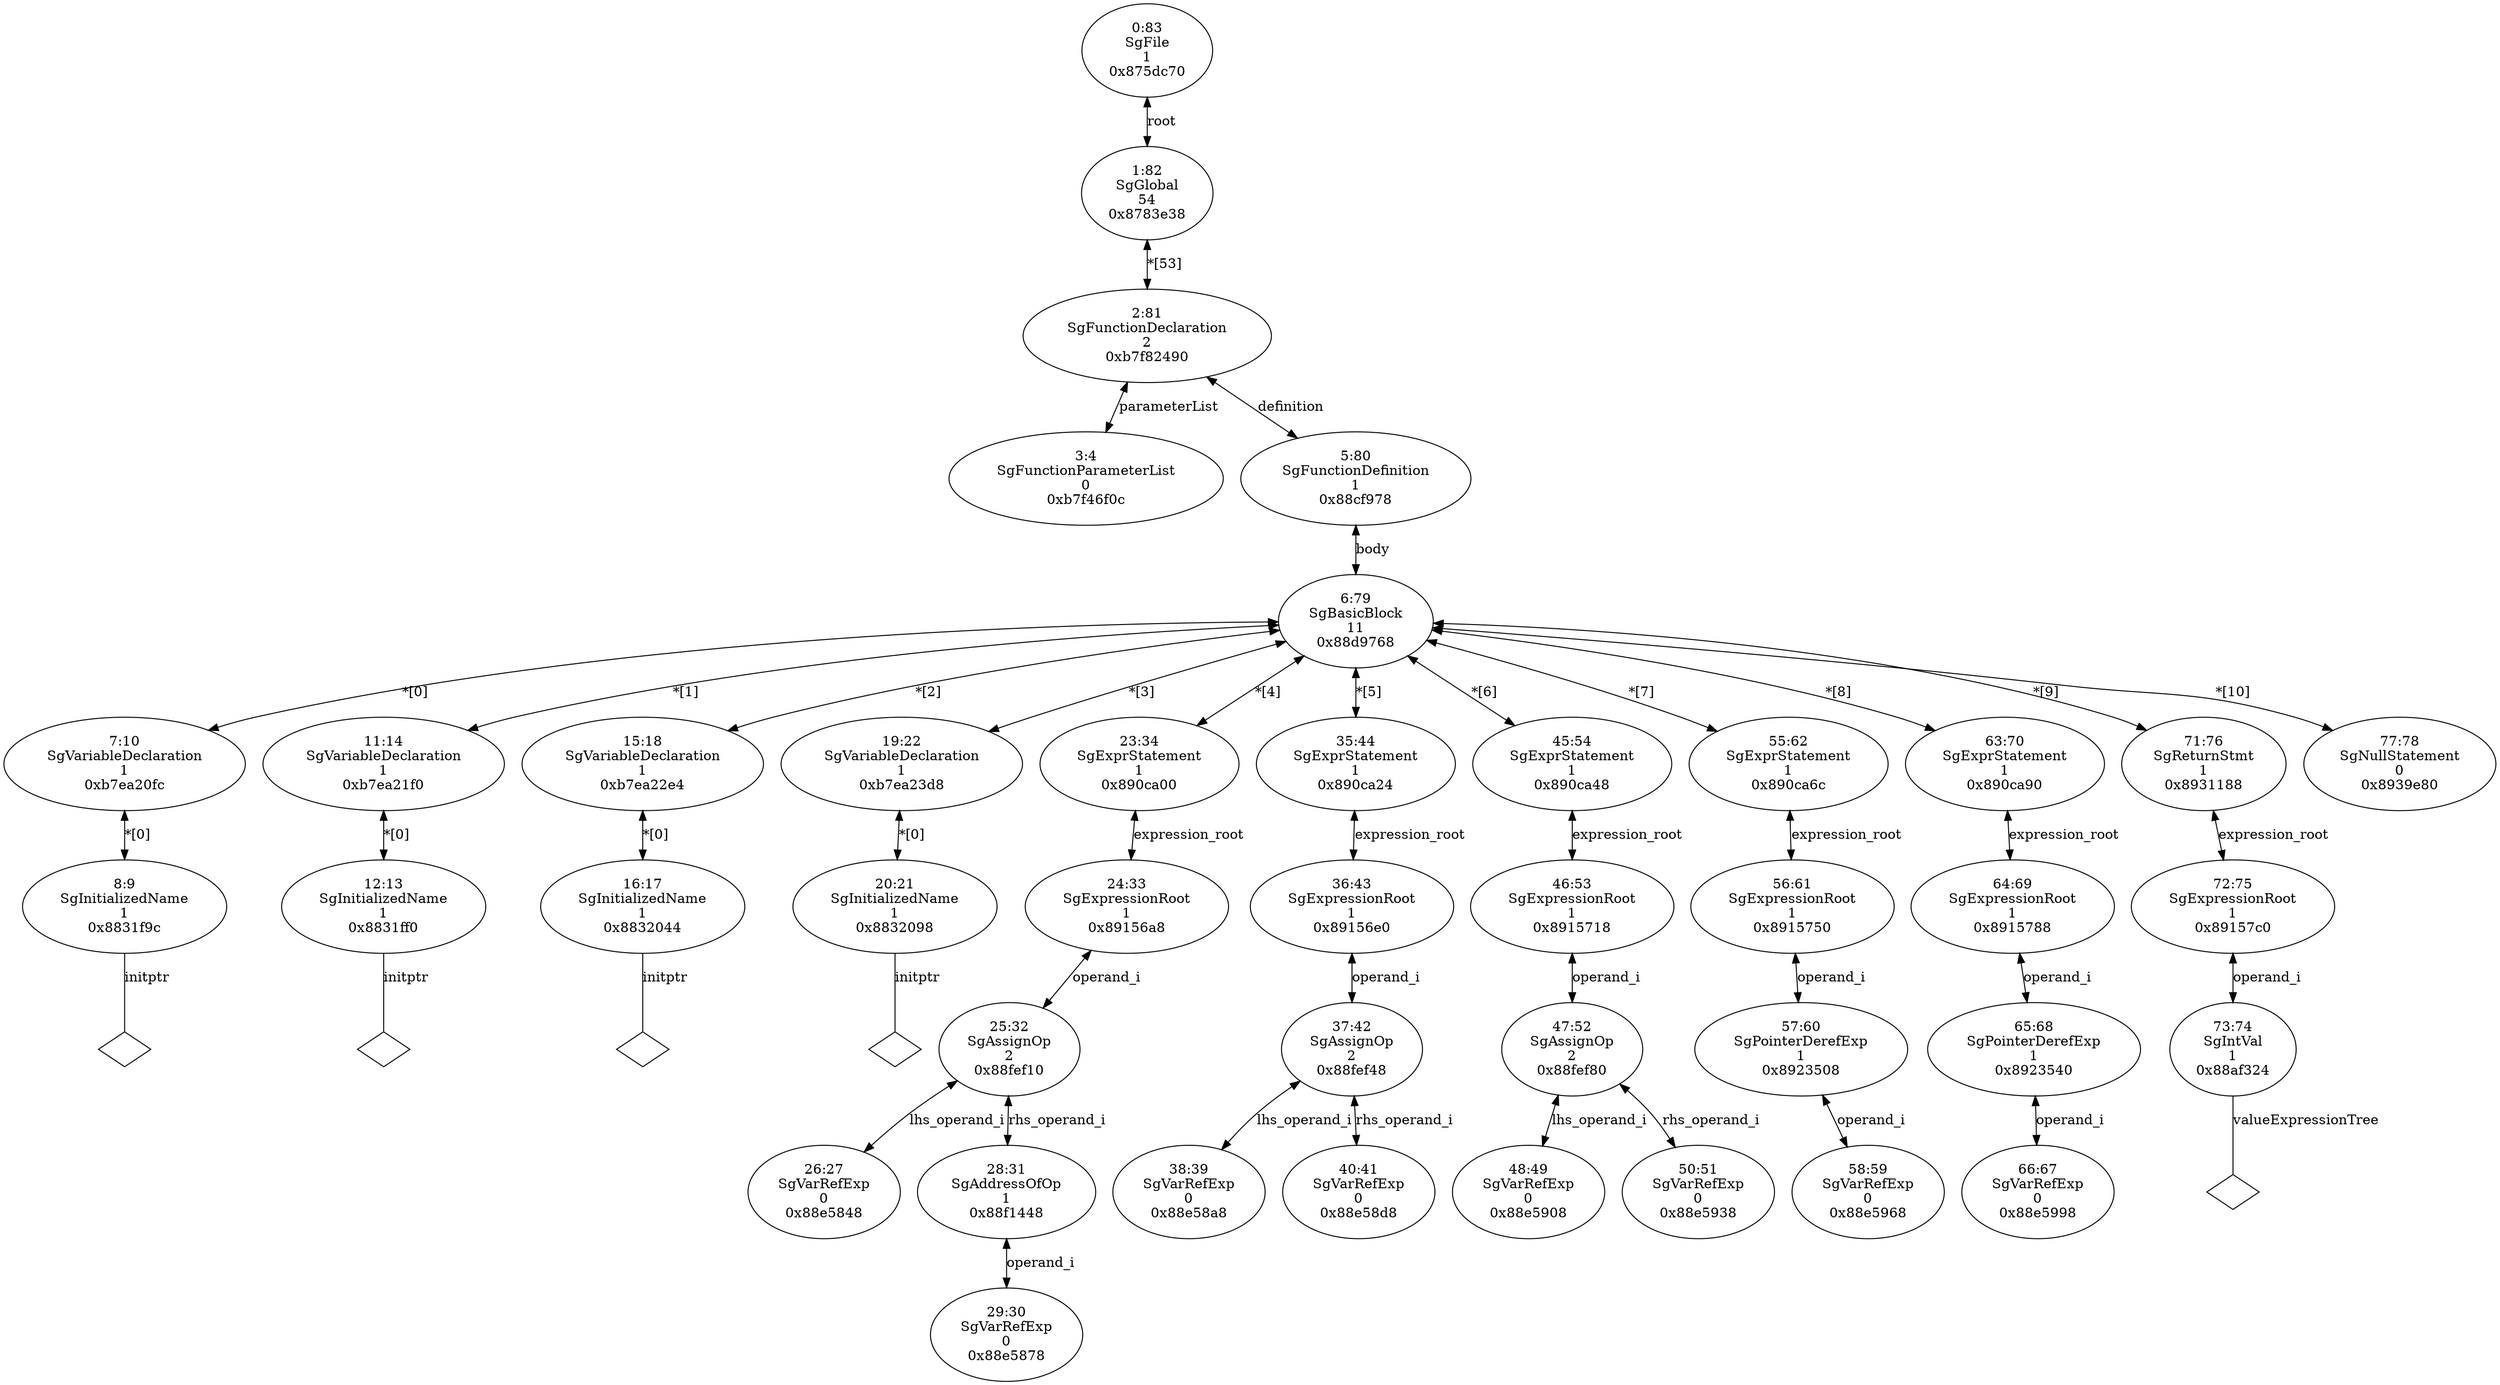 digraph "G./alias2.c.dot" {
"0xb7f46f0c"[label="3:4\nSgFunctionParameterList\n0\n0xb7f46f0c\n" ];
"0x8831f9c"[label="8:9\nSgInitializedName\n1\n0x8831f9c\n" ];
"0x8831f9c" -> "0x8831f9c__initptr__null"[label="initptr" dir=none ];
"0x8831f9c__initptr__null"[label="" shape=diamond ];
"0xb7ea20fc"[label="7:10\nSgVariableDeclaration\n1\n0xb7ea20fc\n" ];
"0xb7ea20fc" -> "0x8831f9c"[label="*[0]" dir=both ];
"0x8831ff0"[label="12:13\nSgInitializedName\n1\n0x8831ff0\n" ];
"0x8831ff0" -> "0x8831ff0__initptr__null"[label="initptr" dir=none ];
"0x8831ff0__initptr__null"[label="" shape=diamond ];
"0xb7ea21f0"[label="11:14\nSgVariableDeclaration\n1\n0xb7ea21f0\n" ];
"0xb7ea21f0" -> "0x8831ff0"[label="*[0]" dir=both ];
"0x8832044"[label="16:17\nSgInitializedName\n1\n0x8832044\n" ];
"0x8832044" -> "0x8832044__initptr__null"[label="initptr" dir=none ];
"0x8832044__initptr__null"[label="" shape=diamond ];
"0xb7ea22e4"[label="15:18\nSgVariableDeclaration\n1\n0xb7ea22e4\n" ];
"0xb7ea22e4" -> "0x8832044"[label="*[0]" dir=both ];
"0x8832098"[label="20:21\nSgInitializedName\n1\n0x8832098\n" ];
"0x8832098" -> "0x8832098__initptr__null"[label="initptr" dir=none ];
"0x8832098__initptr__null"[label="" shape=diamond ];
"0xb7ea23d8"[label="19:22\nSgVariableDeclaration\n1\n0xb7ea23d8\n" ];
"0xb7ea23d8" -> "0x8832098"[label="*[0]" dir=both ];
"0x88e5848"[label="26:27\nSgVarRefExp\n0\n0x88e5848\n" ];
"0x88e5878"[label="29:30\nSgVarRefExp\n0\n0x88e5878\n" ];
"0x88f1448"[label="28:31\nSgAddressOfOp\n1\n0x88f1448\n" ];
"0x88f1448" -> "0x88e5878"[label="operand_i" dir=both ];
"0x88fef10"[label="25:32\nSgAssignOp\n2\n0x88fef10\n" ];
"0x88fef10" -> "0x88e5848"[label="lhs_operand_i" dir=both ];
"0x88fef10" -> "0x88f1448"[label="rhs_operand_i" dir=both ];
"0x89156a8"[label="24:33\nSgExpressionRoot\n1\n0x89156a8\n" ];
"0x89156a8" -> "0x88fef10"[label="operand_i" dir=both ];
"0x890ca00"[label="23:34\nSgExprStatement\n1\n0x890ca00\n" ];
"0x890ca00" -> "0x89156a8"[label="expression_root" dir=both ];
"0x88e58a8"[label="38:39\nSgVarRefExp\n0\n0x88e58a8\n" ];
"0x88e58d8"[label="40:41\nSgVarRefExp\n0\n0x88e58d8\n" ];
"0x88fef48"[label="37:42\nSgAssignOp\n2\n0x88fef48\n" ];
"0x88fef48" -> "0x88e58a8"[label="lhs_operand_i" dir=both ];
"0x88fef48" -> "0x88e58d8"[label="rhs_operand_i" dir=both ];
"0x89156e0"[label="36:43\nSgExpressionRoot\n1\n0x89156e0\n" ];
"0x89156e0" -> "0x88fef48"[label="operand_i" dir=both ];
"0x890ca24"[label="35:44\nSgExprStatement\n1\n0x890ca24\n" ];
"0x890ca24" -> "0x89156e0"[label="expression_root" dir=both ];
"0x88e5908"[label="48:49\nSgVarRefExp\n0\n0x88e5908\n" ];
"0x88e5938"[label="50:51\nSgVarRefExp\n0\n0x88e5938\n" ];
"0x88fef80"[label="47:52\nSgAssignOp\n2\n0x88fef80\n" ];
"0x88fef80" -> "0x88e5908"[label="lhs_operand_i" dir=both ];
"0x88fef80" -> "0x88e5938"[label="rhs_operand_i" dir=both ];
"0x8915718"[label="46:53\nSgExpressionRoot\n1\n0x8915718\n" ];
"0x8915718" -> "0x88fef80"[label="operand_i" dir=both ];
"0x890ca48"[label="45:54\nSgExprStatement\n1\n0x890ca48\n" ];
"0x890ca48" -> "0x8915718"[label="expression_root" dir=both ];
"0x88e5968"[label="58:59\nSgVarRefExp\n0\n0x88e5968\n" ];
"0x8923508"[label="57:60\nSgPointerDerefExp\n1\n0x8923508\n" ];
"0x8923508" -> "0x88e5968"[label="operand_i" dir=both ];
"0x8915750"[label="56:61\nSgExpressionRoot\n1\n0x8915750\n" ];
"0x8915750" -> "0x8923508"[label="operand_i" dir=both ];
"0x890ca6c"[label="55:62\nSgExprStatement\n1\n0x890ca6c\n" ];
"0x890ca6c" -> "0x8915750"[label="expression_root" dir=both ];
"0x88e5998"[label="66:67\nSgVarRefExp\n0\n0x88e5998\n" ];
"0x8923540"[label="65:68\nSgPointerDerefExp\n1\n0x8923540\n" ];
"0x8923540" -> "0x88e5998"[label="operand_i" dir=both ];
"0x8915788"[label="64:69\nSgExpressionRoot\n1\n0x8915788\n" ];
"0x8915788" -> "0x8923540"[label="operand_i" dir=both ];
"0x890ca90"[label="63:70\nSgExprStatement\n1\n0x890ca90\n" ];
"0x890ca90" -> "0x8915788"[label="expression_root" dir=both ];
"0x88af324"[label="73:74\nSgIntVal\n1\n0x88af324\n" ];
"0x88af324" -> "0x88af324__valueExpressionTree__null"[label="valueExpressionTree" dir=none ];
"0x88af324__valueExpressionTree__null"[label="" shape=diamond ];
"0x89157c0"[label="72:75\nSgExpressionRoot\n1\n0x89157c0\n" ];
"0x89157c0" -> "0x88af324"[label="operand_i" dir=both ];
"0x8931188"[label="71:76\nSgReturnStmt\n1\n0x8931188\n" ];
"0x8931188" -> "0x89157c0"[label="expression_root" dir=both ];
"0x8939e80"[label="77:78\nSgNullStatement\n0\n0x8939e80\n" ];
"0x88d9768"[label="6:79\nSgBasicBlock\n11\n0x88d9768\n" ];
"0x88d9768" -> "0xb7ea20fc"[label="*[0]" dir=both ];
"0x88d9768" -> "0xb7ea21f0"[label="*[1]" dir=both ];
"0x88d9768" -> "0xb7ea22e4"[label="*[2]" dir=both ];
"0x88d9768" -> "0xb7ea23d8"[label="*[3]" dir=both ];
"0x88d9768" -> "0x890ca00"[label="*[4]" dir=both ];
"0x88d9768" -> "0x890ca24"[label="*[5]" dir=both ];
"0x88d9768" -> "0x890ca48"[label="*[6]" dir=both ];
"0x88d9768" -> "0x890ca6c"[label="*[7]" dir=both ];
"0x88d9768" -> "0x890ca90"[label="*[8]" dir=both ];
"0x88d9768" -> "0x8931188"[label="*[9]" dir=both ];
"0x88d9768" -> "0x8939e80"[label="*[10]" dir=both ];
"0x88cf978"[label="5:80\nSgFunctionDefinition\n1\n0x88cf978\n" ];
"0x88cf978" -> "0x88d9768"[label="body" dir=both ];
"0xb7f82490"[label="2:81\nSgFunctionDeclaration\n2\n0xb7f82490\n" ];
"0xb7f82490" -> "0xb7f46f0c"[label="parameterList" dir=both ];
"0xb7f82490" -> "0x88cf978"[label="definition" dir=both ];
"0x8783e38"[label="1:82\nSgGlobal\n54\n0x8783e38\n" ];
"0x8783e38" -> "0xb7f82490"[label="*[53]" dir=both ];
"0x875dc70"[label="0:83\nSgFile\n1\n0x875dc70\n" ];
"0x875dc70" -> "0x8783e38"[label="root" dir=both ];
}
